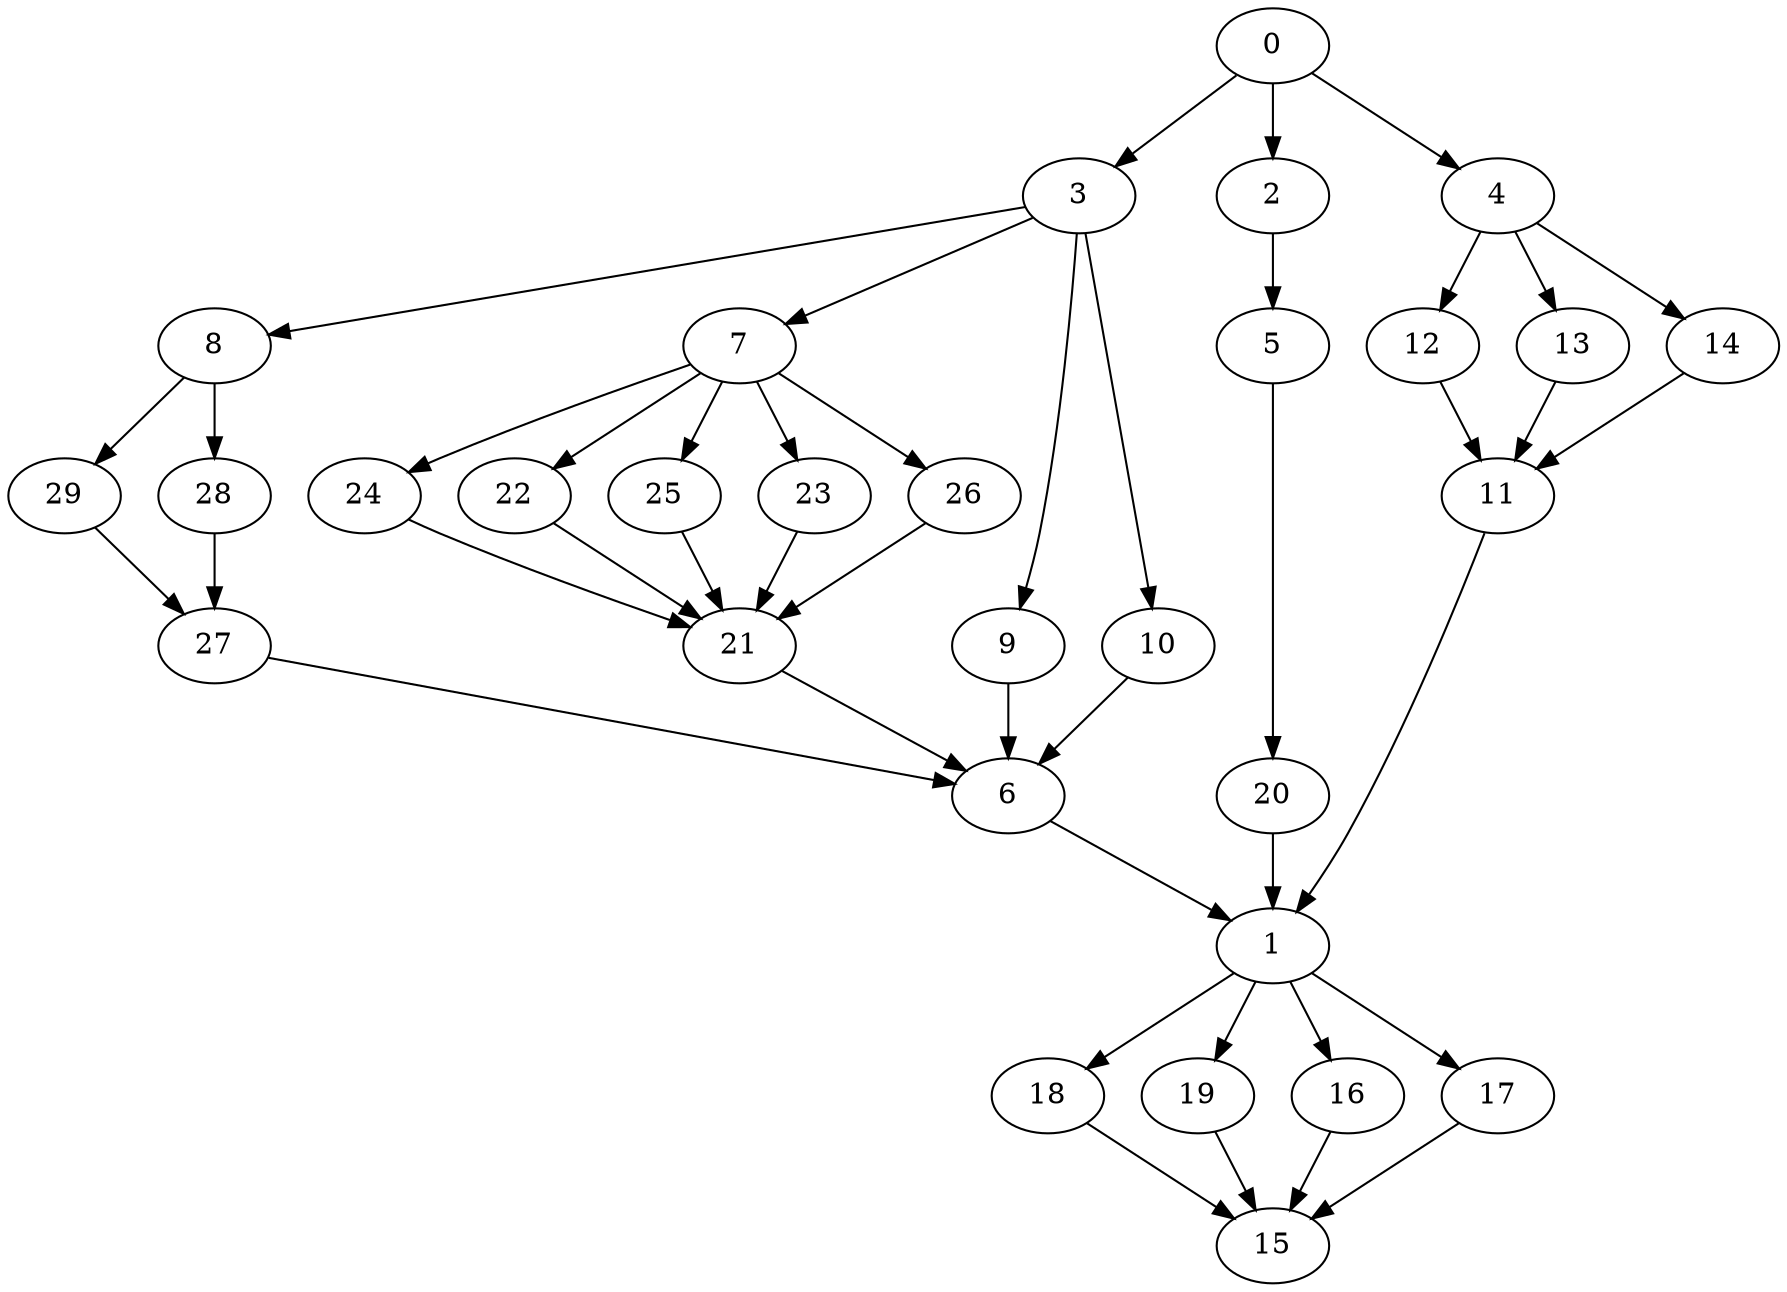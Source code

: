 digraph "SeriesParallel-MaxBf-5_Nodes_30_CCR_0.10_WeightType_Random#6" {
	graph ["Duplicate states"=0,
		GraphType=S_P,
		"Max states in OPEN"=0,
		Modes="120000ms; topo-ordered tasks, ; Pruning: task equivalence, fixed order ready list, ; F-value: ; Optimisation: best schedule length (\
SL) optimisation on equal, ",
		NumberOfTasks=30,
		"Pruned using list schedule length"=1,
		"States removed from OPEN"=0,
		TargetSystem="Homogeneous-6",
		"Time to schedule (ms)"=120,
		"Total idle time"=1619,
		"Total schedule length"=882,
		"Total sequential time"=2575,
		"Total states created"=2
	];
	0	["Finish time"=114,
		Processor=0,
		"Start time"=0,
		Weight=114];
	3	["Finish time"=171,
		Processor=0,
		"Start time"=114,
		Weight=57];
	0 -> 3	[Weight=10];
	2	["Finish time"=259,
		Processor=2,
		"Start time"=117,
		Weight=142];
	0 -> 2	[Weight=3];
	4	["Finish time"=415,
		Processor=5,
		"Start time"=344,
		Weight=71];
	0 -> 4	[Weight=2];
	8	["Finish time"=285,
		Processor=0,
		"Start time"=171,
		Weight=114];
	3 -> 8	[Weight=7];
	7	["Finish time"=235,
		Processor=1,
		"Start time"=178,
		Weight=57];
	3 -> 7	[Weight=7];
	9	["Finish time"=430,
		Processor=3,
		"Start time"=359,
		Weight=71];
	3 -> 9	[Weight=6];
	10	["Finish time"=420,
		Processor=1,
		"Start time"=377,
		Weight=43];
	3 -> 10	[Weight=9];
	29	["Finish time"=413,
		Processor=0,
		"Start time"=285,
		Weight=128];
	8 -> 29	[Weight=2];
	28	["Finish time"=363,
		Processor=2,
		"Start time"=292,
		Weight=71];
	8 -> 28	[Weight=7];
	24	["Finish time"=377,
		Processor=1,
		"Start time"=235,
		Weight=142];
	7 -> 24	[Weight=3];
	22	["Finish time"=359,
		Processor=3,
		"Start time"=245,
		Weight=114];
	7 -> 22	[Weight=10];
	25	["Finish time"=358,
		Processor=4,
		"Start time"=244,
		Weight=114];
	7 -> 25	[Weight=9];
	23	["Finish time"=344,
		Processor=5,
		"Start time"=245,
		Weight=99];
	7 -> 23	[Weight=10];
	26	["Finish time"=401,
		Processor=4,
		"Start time"=358,
		Weight=43];
	7 -> 26	[Weight=2];
	27	["Finish time"=527,
		Processor=0,
		"Start time"=413,
		Weight=114];
	29 -> 27	[Weight=4];
	5	["Finish time"=406,
		Processor=2,
		"Start time"=363,
		Weight=43];
	2 -> 5	[Weight=8];
	21	["Finish time"=458,
		Processor=4,
		"Start time"=401,
		Weight=57];
	24 -> 21	[Weight=3];
	28 -> 27	[Weight=5];
	22 -> 21	[Weight=7];
	25 -> 21	[Weight=7];
	23 -> 21	[Weight=6];
	12	["Finish time"=529,
		Processor=5,
		"Start time"=415,
		Weight=114];
	4 -> 12	[Weight=2];
	13	["Finish time"=518,
		Processor=2,
		"Start time"=419,
		Weight=99];
	4 -> 13	[Weight=4];
	14	["Finish time"=491,
		Processor=1,
		"Start time"=420,
		Weight=71];
	4 -> 14	[Weight=2];
	6	["Finish time"=641,
		Processor=0,
		"Start time"=527,
		Weight=114];
	27 -> 6	[Weight=6];
	26 -> 21	[Weight=3];
	9 -> 6	[Weight=4];
	20	["Finish time"=558,
		Processor=3,
		"Start time"=430,
		Weight=128];
	5 -> 20	[Weight=9];
	21 -> 6	[Weight=10];
	11	["Finish time"=586,
		Processor=5,
		"Start time"=529,
		Weight=57];
	12 -> 11	[Weight=6];
	10 -> 6	[Weight=10];
	13 -> 11	[Weight=4];
	14 -> 11	[Weight=10];
	1	["Finish time"=698,
		Processor=0,
		"Start time"=641,
		Weight=57];
	20 -> 1	[Weight=6];
	6 -> 1	[Weight=3];
	11 -> 1	[Weight=6];
	18	["Finish time"=797,
		Processor=0,
		"Start time"=698,
		Weight=99];
	1 -> 18	[Weight=5];
	19	["Finish time"=773,
		Processor=1,
		"Start time"=702,
		Weight=71];
	1 -> 19	[Weight=4];
	16	["Finish time"=750,
		Processor=2,
		"Start time"=707,
		Weight=43];
	1 -> 16	[Weight=9];
	17	["Finish time"=745,
		Processor=3,
		"Start time"=702,
		Weight=43];
	1 -> 17	[Weight=4];
	15	["Finish time"=882,
		Processor=0,
		"Start time"=797,
		Weight=85];
	18 -> 15	[Weight=6];
	19 -> 15	[Weight=4];
	16 -> 15	[Weight=10];
	17 -> 15	[Weight=3];
}
